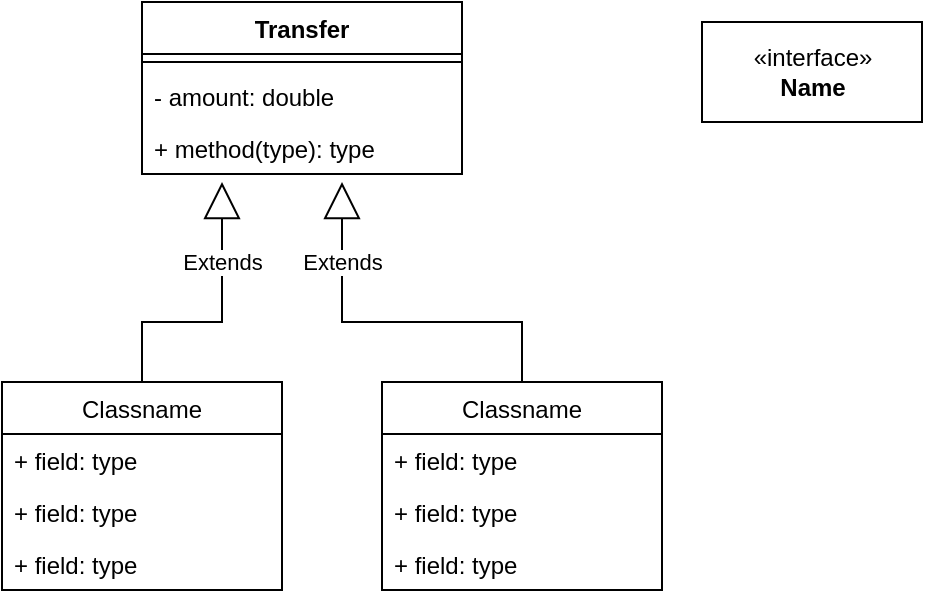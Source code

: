 <mxfile version="15.5.9" type="github">
  <diagram id="C5RBs43oDa-KdzZeNtuy" name="Page-1">
    <mxGraphModel dx="650" dy="378" grid="1" gridSize="10" guides="1" tooltips="1" connect="1" arrows="1" fold="1" page="1" pageScale="1" pageWidth="827" pageHeight="1169" math="0" shadow="0">
      <root>
        <mxCell id="WIyWlLk6GJQsqaUBKTNV-0" />
        <mxCell id="WIyWlLk6GJQsqaUBKTNV-1" parent="WIyWlLk6GJQsqaUBKTNV-0" />
        <mxCell id="epO6AD2J_ura7iuoDa6v-1" value="Transfer" style="swimlane;fontStyle=1;align=center;verticalAlign=top;childLayout=stackLayout;horizontal=1;startSize=26;horizontalStack=0;resizeParent=1;resizeParentMax=0;resizeLast=0;collapsible=1;marginBottom=0;" vertex="1" parent="WIyWlLk6GJQsqaUBKTNV-1">
          <mxGeometry x="200" y="240" width="160" height="86" as="geometry" />
        </mxCell>
        <mxCell id="epO6AD2J_ura7iuoDa6v-3" value="" style="line;strokeWidth=1;fillColor=none;align=left;verticalAlign=middle;spacingTop=-1;spacingLeft=3;spacingRight=3;rotatable=0;labelPosition=right;points=[];portConstraint=eastwest;" vertex="1" parent="epO6AD2J_ura7iuoDa6v-1">
          <mxGeometry y="26" width="160" height="8" as="geometry" />
        </mxCell>
        <mxCell id="epO6AD2J_ura7iuoDa6v-2" value="- amount: double" style="text;strokeColor=none;fillColor=none;align=left;verticalAlign=top;spacingLeft=4;spacingRight=4;overflow=hidden;rotatable=0;points=[[0,0.5],[1,0.5]];portConstraint=eastwest;" vertex="1" parent="epO6AD2J_ura7iuoDa6v-1">
          <mxGeometry y="34" width="160" height="26" as="geometry" />
        </mxCell>
        <mxCell id="epO6AD2J_ura7iuoDa6v-4" value="+ method(type): type" style="text;strokeColor=none;fillColor=none;align=left;verticalAlign=top;spacingLeft=4;spacingRight=4;overflow=hidden;rotatable=0;points=[[0,0.5],[1,0.5]];portConstraint=eastwest;" vertex="1" parent="epO6AD2J_ura7iuoDa6v-1">
          <mxGeometry y="60" width="160" height="26" as="geometry" />
        </mxCell>
        <mxCell id="epO6AD2J_ura7iuoDa6v-5" value="&amp;laquo;interface&amp;raquo;&lt;br&gt;&lt;b&gt;Name&lt;/b&gt;" style="html=1;" vertex="1" parent="WIyWlLk6GJQsqaUBKTNV-1">
          <mxGeometry x="480" y="250" width="110" height="50" as="geometry" />
        </mxCell>
        <mxCell id="epO6AD2J_ura7iuoDa6v-6" value="Classname" style="swimlane;fontStyle=0;childLayout=stackLayout;horizontal=1;startSize=26;fillColor=none;horizontalStack=0;resizeParent=1;resizeParentMax=0;resizeLast=0;collapsible=1;marginBottom=0;" vertex="1" parent="WIyWlLk6GJQsqaUBKTNV-1">
          <mxGeometry x="130" y="430" width="140" height="104" as="geometry" />
        </mxCell>
        <mxCell id="epO6AD2J_ura7iuoDa6v-7" value="+ field: type" style="text;strokeColor=none;fillColor=none;align=left;verticalAlign=top;spacingLeft=4;spacingRight=4;overflow=hidden;rotatable=0;points=[[0,0.5],[1,0.5]];portConstraint=eastwest;" vertex="1" parent="epO6AD2J_ura7iuoDa6v-6">
          <mxGeometry y="26" width="140" height="26" as="geometry" />
        </mxCell>
        <mxCell id="epO6AD2J_ura7iuoDa6v-8" value="+ field: type" style="text;strokeColor=none;fillColor=none;align=left;verticalAlign=top;spacingLeft=4;spacingRight=4;overflow=hidden;rotatable=0;points=[[0,0.5],[1,0.5]];portConstraint=eastwest;" vertex="1" parent="epO6AD2J_ura7iuoDa6v-6">
          <mxGeometry y="52" width="140" height="26" as="geometry" />
        </mxCell>
        <mxCell id="epO6AD2J_ura7iuoDa6v-9" value="+ field: type" style="text;strokeColor=none;fillColor=none;align=left;verticalAlign=top;spacingLeft=4;spacingRight=4;overflow=hidden;rotatable=0;points=[[0,0.5],[1,0.5]];portConstraint=eastwest;" vertex="1" parent="epO6AD2J_ura7iuoDa6v-6">
          <mxGeometry y="78" width="140" height="26" as="geometry" />
        </mxCell>
        <mxCell id="epO6AD2J_ura7iuoDa6v-10" value="Classname" style="swimlane;fontStyle=0;childLayout=stackLayout;horizontal=1;startSize=26;fillColor=none;horizontalStack=0;resizeParent=1;resizeParentMax=0;resizeLast=0;collapsible=1;marginBottom=0;" vertex="1" parent="WIyWlLk6GJQsqaUBKTNV-1">
          <mxGeometry x="320" y="430" width="140" height="104" as="geometry" />
        </mxCell>
        <mxCell id="epO6AD2J_ura7iuoDa6v-11" value="+ field: type" style="text;strokeColor=none;fillColor=none;align=left;verticalAlign=top;spacingLeft=4;spacingRight=4;overflow=hidden;rotatable=0;points=[[0,0.5],[1,0.5]];portConstraint=eastwest;" vertex="1" parent="epO6AD2J_ura7iuoDa6v-10">
          <mxGeometry y="26" width="140" height="26" as="geometry" />
        </mxCell>
        <mxCell id="epO6AD2J_ura7iuoDa6v-12" value="+ field: type" style="text;strokeColor=none;fillColor=none;align=left;verticalAlign=top;spacingLeft=4;spacingRight=4;overflow=hidden;rotatable=0;points=[[0,0.5],[1,0.5]];portConstraint=eastwest;" vertex="1" parent="epO6AD2J_ura7iuoDa6v-10">
          <mxGeometry y="52" width="140" height="26" as="geometry" />
        </mxCell>
        <mxCell id="epO6AD2J_ura7iuoDa6v-13" value="+ field: type" style="text;strokeColor=none;fillColor=none;align=left;verticalAlign=top;spacingLeft=4;spacingRight=4;overflow=hidden;rotatable=0;points=[[0,0.5],[1,0.5]];portConstraint=eastwest;" vertex="1" parent="epO6AD2J_ura7iuoDa6v-10">
          <mxGeometry y="78" width="140" height="26" as="geometry" />
        </mxCell>
        <mxCell id="epO6AD2J_ura7iuoDa6v-16" value="Extends" style="endArrow=block;endSize=16;endFill=0;html=1;rounded=0;exitX=0.5;exitY=0;exitDx=0;exitDy=0;" edge="1" parent="WIyWlLk6GJQsqaUBKTNV-1" source="epO6AD2J_ura7iuoDa6v-6">
          <mxGeometry x="0.429" width="160" relative="1" as="geometry">
            <mxPoint x="160" y="400" as="sourcePoint" />
            <mxPoint x="240" y="330" as="targetPoint" />
            <Array as="points">
              <mxPoint x="200" y="400" />
              <mxPoint x="240" y="400" />
            </Array>
            <mxPoint as="offset" />
          </mxGeometry>
        </mxCell>
        <mxCell id="epO6AD2J_ura7iuoDa6v-19" value="Extends" style="endArrow=block;endSize=16;endFill=0;html=1;rounded=0;exitX=0.5;exitY=0;exitDx=0;exitDy=0;" edge="1" parent="WIyWlLk6GJQsqaUBKTNV-1" source="epO6AD2J_ura7iuoDa6v-10">
          <mxGeometry x="0.579" width="160" relative="1" as="geometry">
            <mxPoint x="390" y="400" as="sourcePoint" />
            <mxPoint x="300" y="330" as="targetPoint" />
            <Array as="points">
              <mxPoint x="390" y="400" />
              <mxPoint x="300" y="400" />
            </Array>
            <mxPoint as="offset" />
          </mxGeometry>
        </mxCell>
      </root>
    </mxGraphModel>
  </diagram>
</mxfile>
